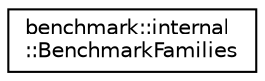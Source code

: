 digraph "Graphical Class Hierarchy"
{
 // LATEX_PDF_SIZE
  edge [fontname="Helvetica",fontsize="10",labelfontname="Helvetica",labelfontsize="10"];
  node [fontname="Helvetica",fontsize="10",shape=record];
  rankdir="LR";
  Node0 [label="benchmark::internal\l::BenchmarkFamilies",height=0.2,width=0.4,color="black", fillcolor="white", style="filled",URL="$classbenchmark_1_1internal_1_1BenchmarkFamilies.html",tooltip=" "];
}
